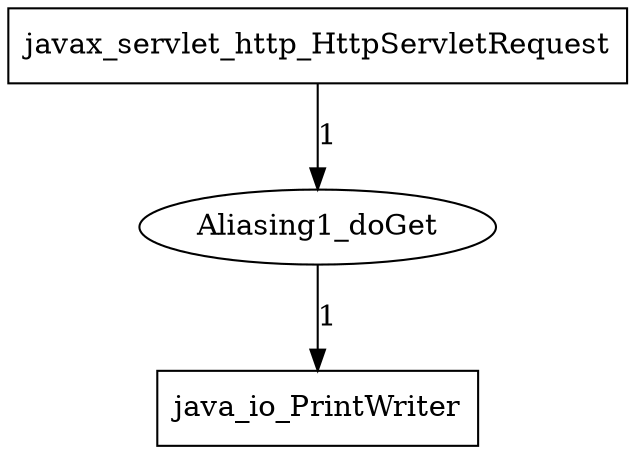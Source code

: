 digraph G{
    Aliasing1_doGet -> java_io_PrintWriter [label="1"];
    javax_servlet_http_HttpServletRequest -> Aliasing1_doGet [label="1"];


    java_io_PrintWriter [shape=box];
    Aliasing1_doGet [shape=ellipse];
    javax_servlet_http_HttpServletRequest [shape=box];
}
